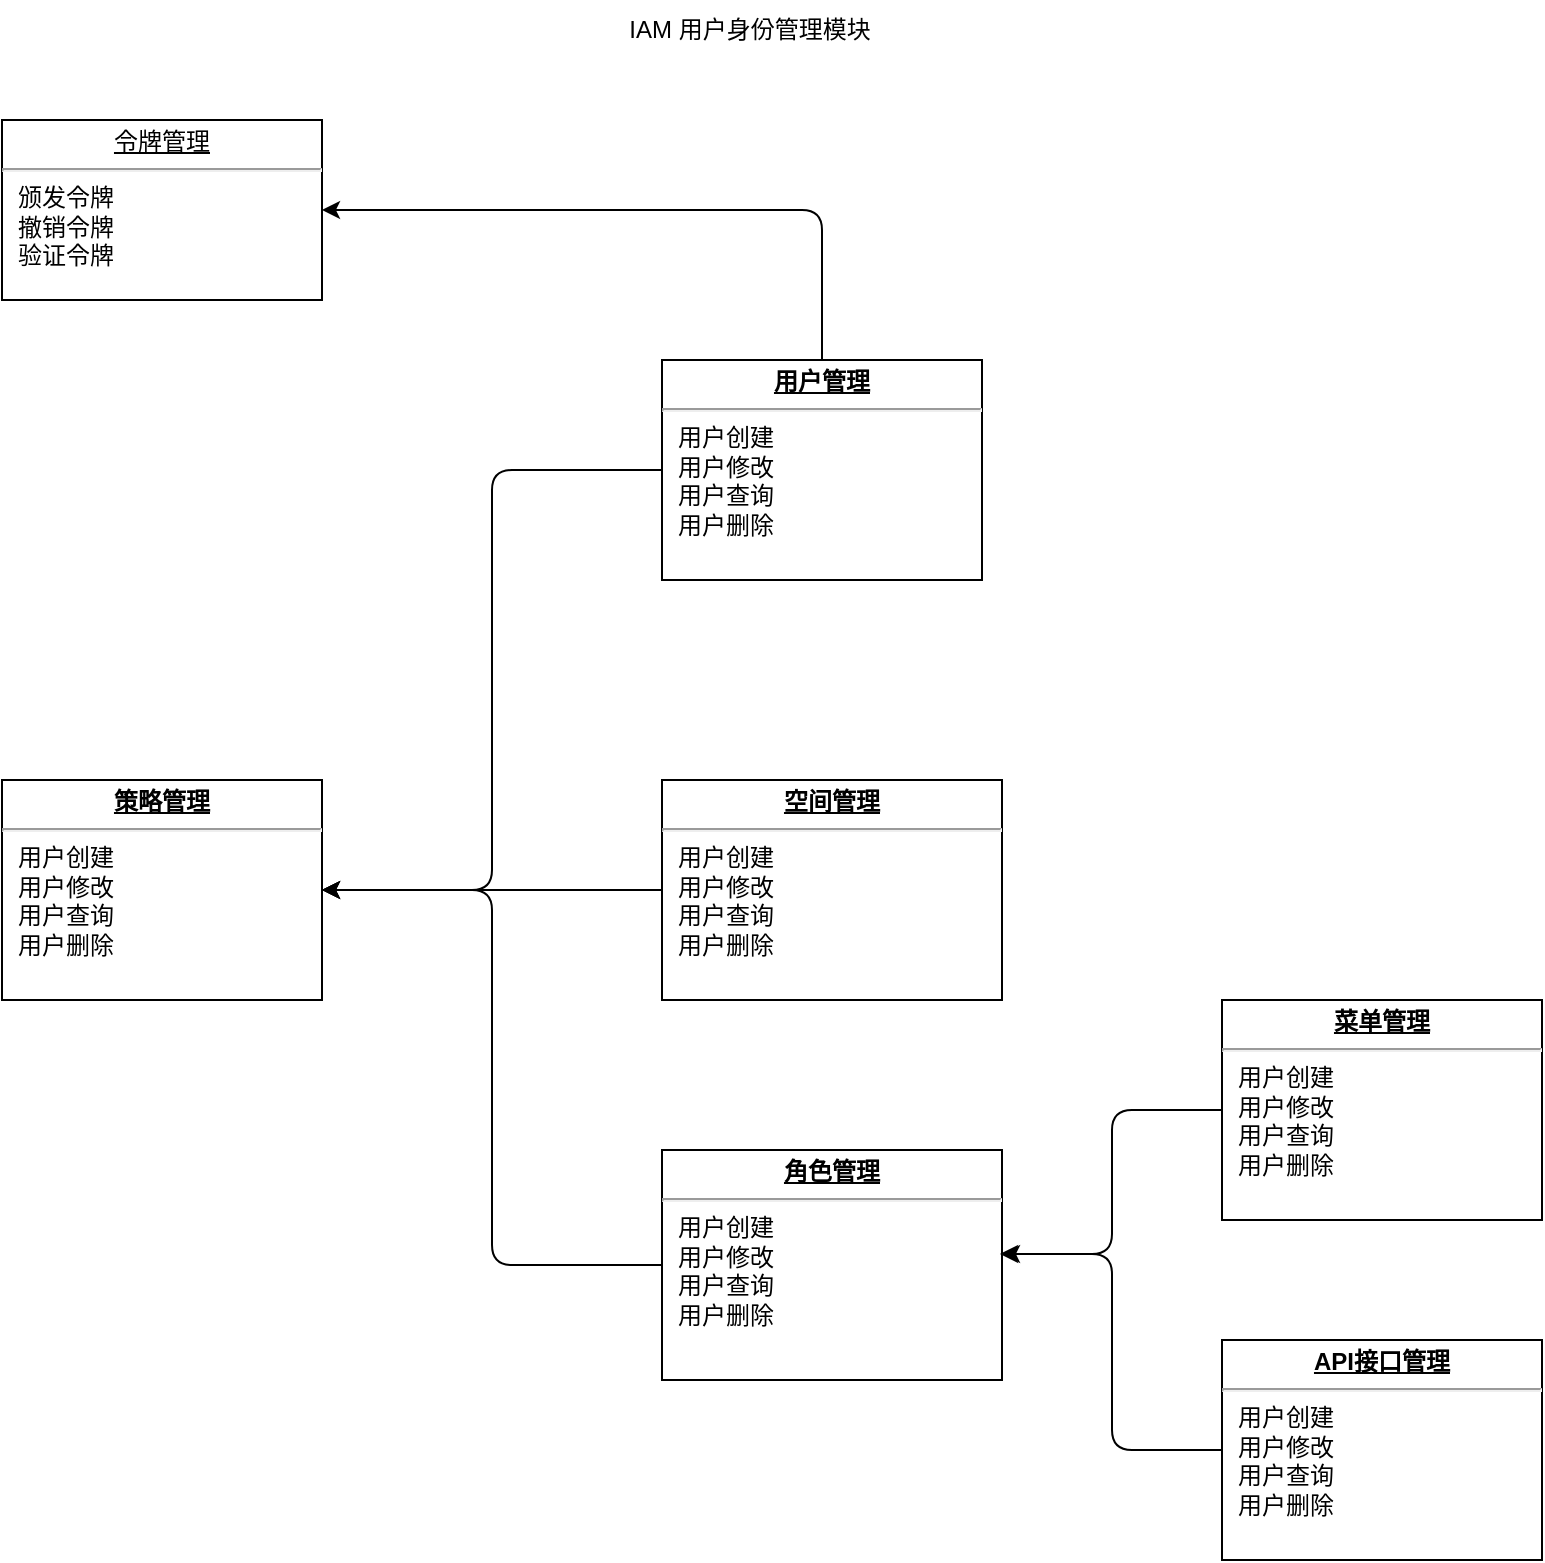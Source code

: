 <mxfile>
    <diagram id="FXnAURFnBb6-JW39TZaF" name="第 1 页">
        <mxGraphModel dx="1156" dy="665" grid="1" gridSize="10" guides="1" tooltips="1" connect="1" arrows="1" fold="1" page="1" pageScale="1" pageWidth="827" pageHeight="1169" math="0" shadow="0">
            <root>
                <mxCell id="0"/>
                <mxCell id="1" parent="0"/>
                <mxCell id="40" style="edgeStyle=orthogonalEdgeStyle;html=1;exitX=0;exitY=0.5;exitDx=0;exitDy=0;entryX=1;entryY=0.5;entryDx=0;entryDy=0;" edge="1" parent="1" source="18" target="33">
                    <mxGeometry relative="1" as="geometry"/>
                </mxCell>
                <mxCell id="43" style="edgeStyle=orthogonalEdgeStyle;html=1;exitX=0.5;exitY=0;exitDx=0;exitDy=0;entryX=1;entryY=0.5;entryDx=0;entryDy=0;" edge="1" parent="1" source="18" target="19">
                    <mxGeometry relative="1" as="geometry"/>
                </mxCell>
                <mxCell id="18" value="&lt;p style=&quot;margin:0px;margin-top:4px;text-align:center;text-decoration:underline;&quot;&gt;&lt;b&gt;用户管理&lt;/b&gt;&lt;/p&gt;&lt;hr&gt;&lt;p style=&quot;margin:0px;margin-left:8px;&quot;&gt;用户创建&lt;/p&gt;&lt;p style=&quot;margin:0px;margin-left:8px;&quot;&gt;用户修改&lt;/p&gt;&lt;p style=&quot;margin:0px;margin-left:8px;&quot;&gt;用户查询&lt;/p&gt;&lt;p style=&quot;margin:0px;margin-left:8px;&quot;&gt;用户删除&lt;/p&gt;" style="verticalAlign=top;align=left;overflow=fill;fontSize=12;fontFamily=Helvetica;html=1;" parent="1" vertex="1">
                    <mxGeometry x="370" y="190" width="160" height="110" as="geometry"/>
                </mxCell>
                <mxCell id="19" value="&lt;p style=&quot;margin:0px;margin-top:4px;text-align:center;text-decoration:underline;&quot;&gt;令牌管理&lt;/p&gt;&lt;hr&gt;&lt;p style=&quot;margin:0px;margin-left:8px;&quot;&gt;颁发令牌&lt;/p&gt;&lt;p style=&quot;margin:0px;margin-left:8px;&quot;&gt;撤销令牌&lt;/p&gt;&lt;p style=&quot;margin:0px;margin-left:8px;&quot;&gt;验证令牌&lt;br&gt;&lt;/p&gt;" style="verticalAlign=top;align=left;overflow=fill;fontSize=12;fontFamily=Helvetica;html=1;" parent="1" vertex="1">
                    <mxGeometry x="40" y="70" width="160" height="90" as="geometry"/>
                </mxCell>
                <mxCell id="25" value="IAM 用户身份管理模块" style="text;html=1;strokeColor=none;fillColor=none;align=center;verticalAlign=middle;whiteSpace=wrap;rounded=0;" parent="1" vertex="1">
                    <mxGeometry x="334" y="10" width="160" height="30" as="geometry"/>
                </mxCell>
                <mxCell id="42" style="edgeStyle=orthogonalEdgeStyle;html=1;exitX=0;exitY=0.5;exitDx=0;exitDy=0;entryX=1;entryY=0.5;entryDx=0;entryDy=0;" edge="1" parent="1" source="31" target="33">
                    <mxGeometry relative="1" as="geometry"/>
                </mxCell>
                <mxCell id="31" value="&lt;p style=&quot;margin:0px;margin-top:4px;text-align:center;text-decoration:underline;&quot;&gt;&lt;b&gt;角色管理&lt;/b&gt;&lt;/p&gt;&lt;hr&gt;&lt;p style=&quot;margin:0px;margin-left:8px;&quot;&gt;用户创建&lt;/p&gt;&lt;p style=&quot;margin:0px;margin-left:8px;&quot;&gt;用户修改&lt;/p&gt;&lt;p style=&quot;margin:0px;margin-left:8px;&quot;&gt;用户查询&lt;/p&gt;&lt;p style=&quot;margin:0px;margin-left:8px;&quot;&gt;用户删除&lt;/p&gt;" style="verticalAlign=top;align=left;overflow=fill;fontSize=12;fontFamily=Helvetica;html=1;" vertex="1" parent="1">
                    <mxGeometry x="370" y="585" width="170" height="115" as="geometry"/>
                </mxCell>
                <mxCell id="41" style="edgeStyle=orthogonalEdgeStyle;html=1;exitX=0;exitY=0.5;exitDx=0;exitDy=0;entryX=1;entryY=0.5;entryDx=0;entryDy=0;" edge="1" parent="1" source="32" target="33">
                    <mxGeometry relative="1" as="geometry"/>
                </mxCell>
                <mxCell id="32" value="&lt;p style=&quot;margin:0px;margin-top:4px;text-align:center;text-decoration:underline;&quot;&gt;&lt;b&gt;空间管理&lt;/b&gt;&lt;/p&gt;&lt;hr&gt;&lt;p style=&quot;margin:0px;margin-left:8px;&quot;&gt;用户创建&lt;/p&gt;&lt;p style=&quot;margin:0px;margin-left:8px;&quot;&gt;用户修改&lt;/p&gt;&lt;p style=&quot;margin:0px;margin-left:8px;&quot;&gt;用户查询&lt;/p&gt;&lt;p style=&quot;margin:0px;margin-left:8px;&quot;&gt;用户删除&lt;/p&gt;" style="verticalAlign=top;align=left;overflow=fill;fontSize=12;fontFamily=Helvetica;html=1;" vertex="1" parent="1">
                    <mxGeometry x="370" y="400" width="170" height="110" as="geometry"/>
                </mxCell>
                <mxCell id="33" value="&lt;p style=&quot;margin:0px;margin-top:4px;text-align:center;text-decoration:underline;&quot;&gt;&lt;b&gt;策略管理&lt;/b&gt;&lt;/p&gt;&lt;hr&gt;&lt;p style=&quot;margin:0px;margin-left:8px;&quot;&gt;用户创建&lt;/p&gt;&lt;p style=&quot;margin:0px;margin-left:8px;&quot;&gt;用户修改&lt;/p&gt;&lt;p style=&quot;margin:0px;margin-left:8px;&quot;&gt;用户查询&lt;/p&gt;&lt;p style=&quot;margin:0px;margin-left:8px;&quot;&gt;用户删除&lt;/p&gt;" style="verticalAlign=top;align=left;overflow=fill;fontSize=12;fontFamily=Helvetica;html=1;" vertex="1" parent="1">
                    <mxGeometry x="40" y="400" width="160" height="110" as="geometry"/>
                </mxCell>
                <mxCell id="45" style="edgeStyle=orthogonalEdgeStyle;html=1;exitX=0;exitY=0.5;exitDx=0;exitDy=0;entryX=0.994;entryY=0.452;entryDx=0;entryDy=0;entryPerimeter=0;" edge="1" parent="1" source="34" target="31">
                    <mxGeometry relative="1" as="geometry"/>
                </mxCell>
                <mxCell id="34" value="&lt;p style=&quot;margin:0px;margin-top:4px;text-align:center;text-decoration:underline;&quot;&gt;&lt;b&gt;菜单管理&lt;/b&gt;&lt;/p&gt;&lt;hr&gt;&lt;p style=&quot;margin:0px;margin-left:8px;&quot;&gt;用户创建&lt;/p&gt;&lt;p style=&quot;margin:0px;margin-left:8px;&quot;&gt;用户修改&lt;/p&gt;&lt;p style=&quot;margin:0px;margin-left:8px;&quot;&gt;用户查询&lt;/p&gt;&lt;p style=&quot;margin:0px;margin-left:8px;&quot;&gt;用户删除&lt;/p&gt;" style="verticalAlign=top;align=left;overflow=fill;fontSize=12;fontFamily=Helvetica;html=1;" vertex="1" parent="1">
                    <mxGeometry x="650" y="510" width="160" height="110" as="geometry"/>
                </mxCell>
                <mxCell id="46" style="edgeStyle=orthogonalEdgeStyle;html=1;exitX=0;exitY=0.5;exitDx=0;exitDy=0;entryX=1;entryY=0.452;entryDx=0;entryDy=0;entryPerimeter=0;" edge="1" parent="1" source="35" target="31">
                    <mxGeometry relative="1" as="geometry"/>
                </mxCell>
                <mxCell id="35" value="&lt;p style=&quot;margin:0px;margin-top:4px;text-align:center;text-decoration:underline;&quot;&gt;&lt;b&gt;API接口管理&lt;/b&gt;&lt;/p&gt;&lt;hr&gt;&lt;p style=&quot;margin:0px;margin-left:8px;&quot;&gt;用户创建&lt;/p&gt;&lt;p style=&quot;margin:0px;margin-left:8px;&quot;&gt;用户修改&lt;/p&gt;&lt;p style=&quot;margin:0px;margin-left:8px;&quot;&gt;用户查询&lt;/p&gt;&lt;p style=&quot;margin:0px;margin-left:8px;&quot;&gt;用户删除&lt;/p&gt;" style="verticalAlign=top;align=left;overflow=fill;fontSize=12;fontFamily=Helvetica;html=1;" vertex="1" parent="1">
                    <mxGeometry x="650" y="680" width="160" height="110" as="geometry"/>
                </mxCell>
            </root>
        </mxGraphModel>
    </diagram>
</mxfile>